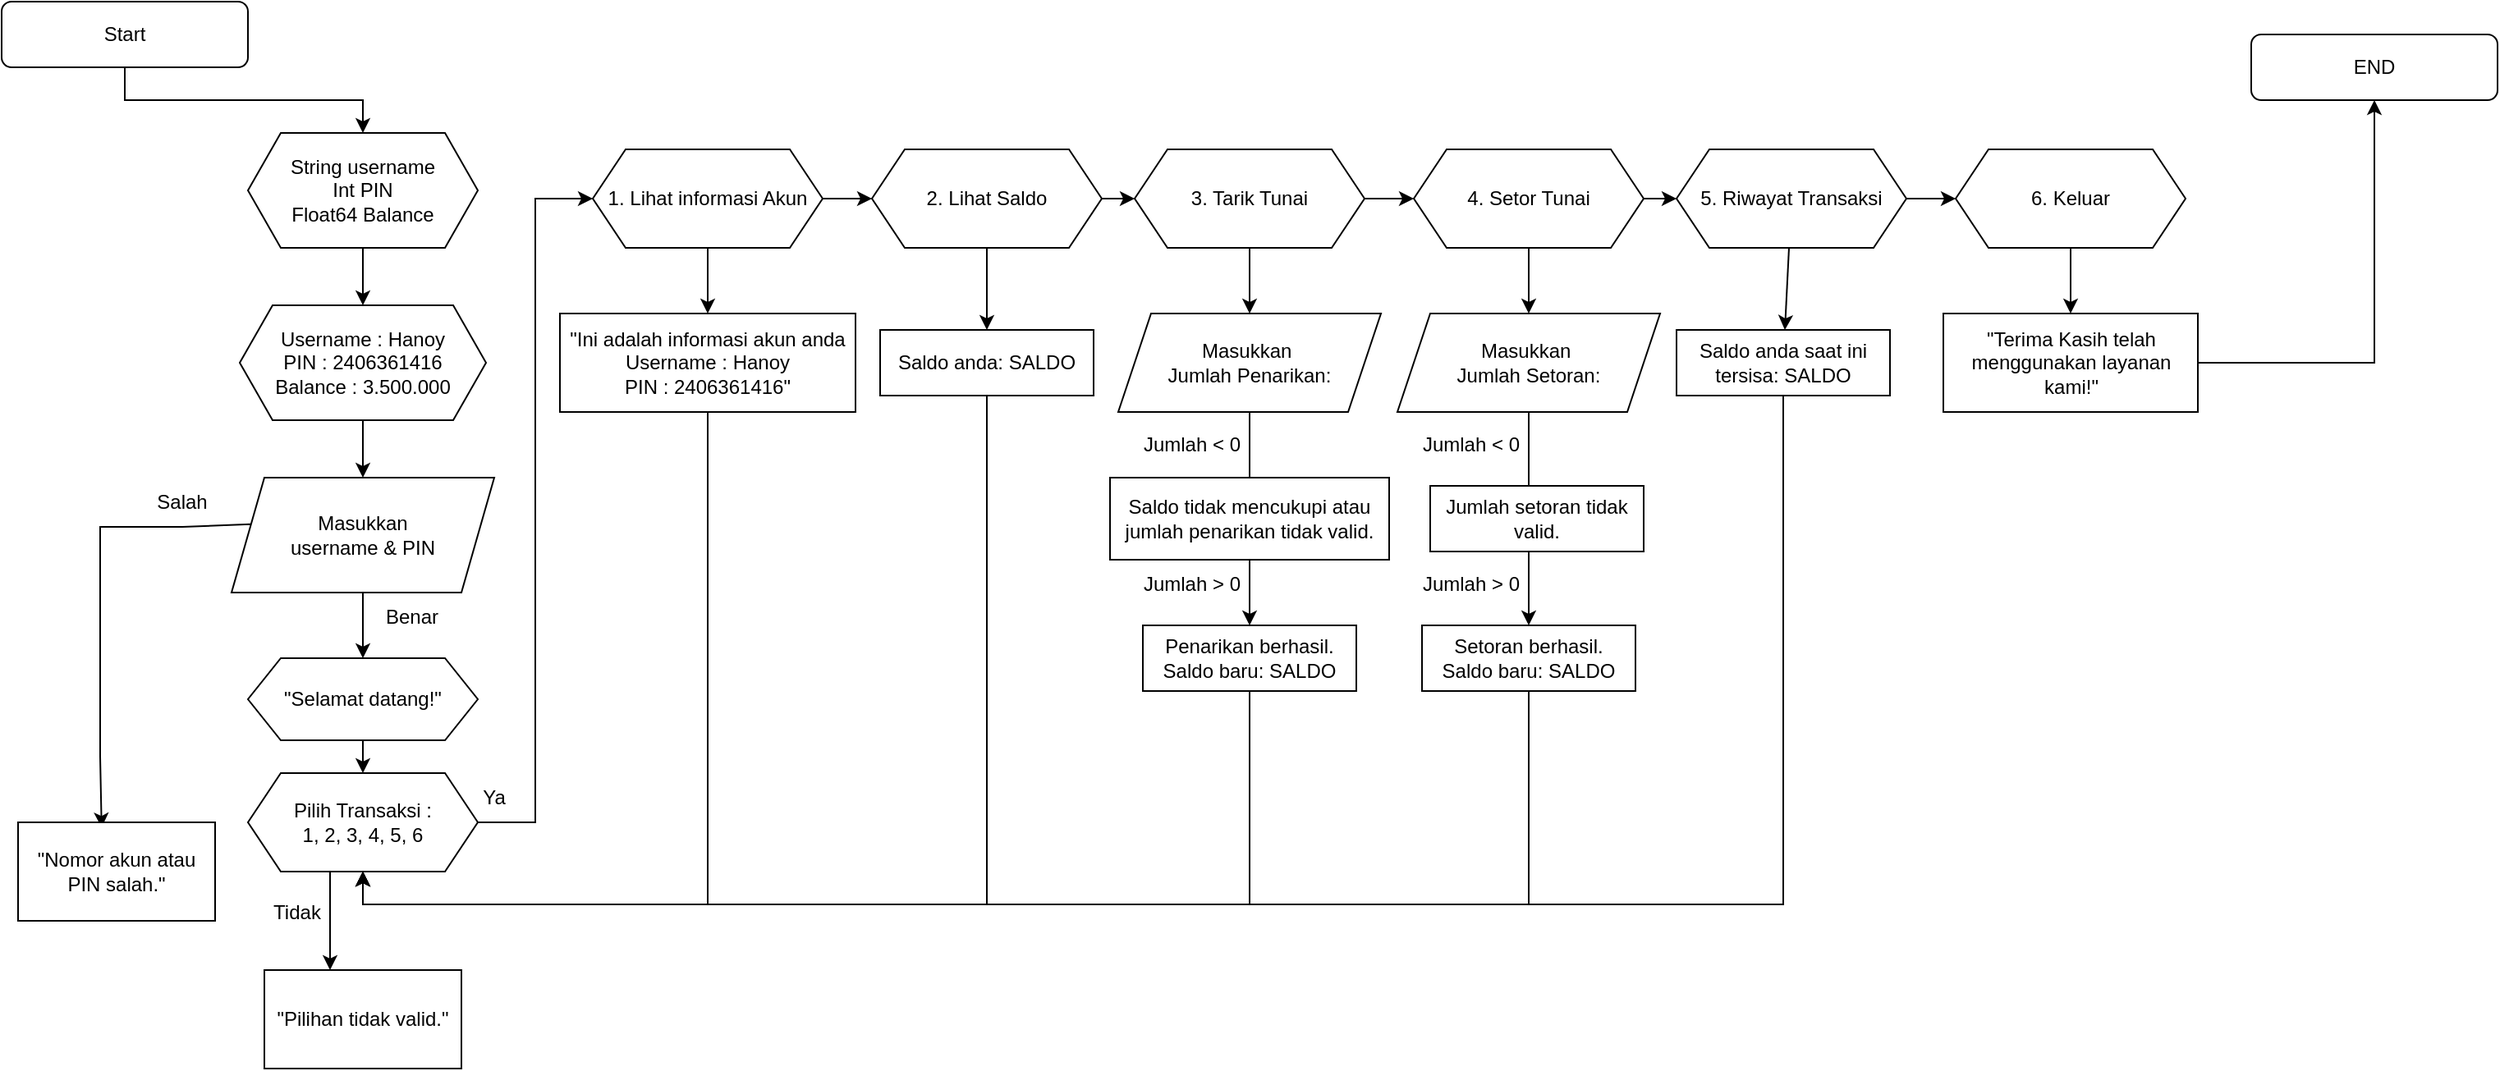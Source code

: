 <mxfile version="24.7.14">
  <diagram name="Page-1" id="ki6LL4In9BmSixZrtVQS">
    <mxGraphModel dx="1257" dy="669" grid="1" gridSize="10" guides="1" tooltips="1" connect="1" arrows="1" fold="1" page="1" pageScale="1" pageWidth="4681" pageHeight="3300" math="0" shadow="0">
      <root>
        <mxCell id="0" />
        <mxCell id="1" parent="0" />
        <mxCell id="BJggjXqKoemScY7N-QKa-19" value="" style="edgeStyle=orthogonalEdgeStyle;rounded=0;orthogonalLoop=1;jettySize=auto;html=1;" edge="1" parent="1" source="BJggjXqKoemScY7N-QKa-3" target="BJggjXqKoemScY7N-QKa-4">
          <mxGeometry relative="1" as="geometry" />
        </mxCell>
        <mxCell id="BJggjXqKoemScY7N-QKa-3" value="Start" style="rounded=1;whiteSpace=wrap;html=1;" vertex="1" parent="1">
          <mxGeometry x="30" y="40" width="150" height="40" as="geometry" />
        </mxCell>
        <mxCell id="BJggjXqKoemScY7N-QKa-20" value="" style="edgeStyle=orthogonalEdgeStyle;rounded=0;orthogonalLoop=1;jettySize=auto;html=1;" edge="1" parent="1" source="BJggjXqKoemScY7N-QKa-4" target="BJggjXqKoemScY7N-QKa-5">
          <mxGeometry relative="1" as="geometry" />
        </mxCell>
        <mxCell id="BJggjXqKoemScY7N-QKa-4" value="String username&lt;div&gt;Int PIN&lt;/div&gt;&lt;div&gt;Float64 Balance&lt;/div&gt;" style="shape=hexagon;perimeter=hexagonPerimeter2;whiteSpace=wrap;html=1;fixedSize=1;" vertex="1" parent="1">
          <mxGeometry x="180" y="120" width="140" height="70" as="geometry" />
        </mxCell>
        <mxCell id="BJggjXqKoemScY7N-QKa-21" value="" style="edgeStyle=orthogonalEdgeStyle;rounded=0;orthogonalLoop=1;jettySize=auto;html=1;" edge="1" parent="1" source="BJggjXqKoemScY7N-QKa-5" target="BJggjXqKoemScY7N-QKa-6">
          <mxGeometry relative="1" as="geometry" />
        </mxCell>
        <mxCell id="BJggjXqKoemScY7N-QKa-5" value="Username : Hanoy&lt;div&gt;PIN : 2406361416&lt;/div&gt;&lt;div&gt;Balance : 3.500.000&lt;/div&gt;" style="shape=hexagon;perimeter=hexagonPerimeter2;whiteSpace=wrap;html=1;fixedSize=1;" vertex="1" parent="1">
          <mxGeometry x="175" y="225" width="150" height="70" as="geometry" />
        </mxCell>
        <mxCell id="BJggjXqKoemScY7N-QKa-22" value="" style="edgeStyle=orthogonalEdgeStyle;rounded=0;orthogonalLoop=1;jettySize=auto;html=1;" edge="1" parent="1" source="BJggjXqKoemScY7N-QKa-6" target="BJggjXqKoemScY7N-QKa-8">
          <mxGeometry relative="1" as="geometry" />
        </mxCell>
        <mxCell id="BJggjXqKoemScY7N-QKa-31" value="" style="edgeStyle=orthogonalEdgeStyle;rounded=0;orthogonalLoop=1;jettySize=auto;html=1;" edge="1" parent="1" source="BJggjXqKoemScY7N-QKa-9" target="BJggjXqKoemScY7N-QKa-10">
          <mxGeometry relative="1" as="geometry" />
        </mxCell>
        <mxCell id="BJggjXqKoemScY7N-QKa-38" value="" style="edgeStyle=none;rounded=0;orthogonalLoop=1;jettySize=auto;html=1;" edge="1" parent="1" source="BJggjXqKoemScY7N-QKa-9" target="BJggjXqKoemScY7N-QKa-11">
          <mxGeometry relative="1" as="geometry" />
        </mxCell>
        <mxCell id="BJggjXqKoemScY7N-QKa-9" value="1. Lihat informasi Akun&lt;div&gt;&lt;/div&gt;" style="shape=hexagon;perimeter=hexagonPerimeter2;whiteSpace=wrap;html=1;fixedSize=1;" vertex="1" parent="1">
          <mxGeometry x="390" y="130" width="140" height="60" as="geometry" />
        </mxCell>
        <mxCell id="BJggjXqKoemScY7N-QKa-51" style="edgeStyle=orthogonalEdgeStyle;rounded=0;orthogonalLoop=1;jettySize=auto;html=1;entryX=0.5;entryY=1;entryDx=0;entryDy=0;" edge="1" parent="1" source="BJggjXqKoemScY7N-QKa-10" target="BJggjXqKoemScY7N-QKa-48">
          <mxGeometry relative="1" as="geometry">
            <Array as="points">
              <mxPoint x="460" y="590" />
              <mxPoint x="250" y="590" />
            </Array>
          </mxGeometry>
        </mxCell>
        <mxCell id="BJggjXqKoemScY7N-QKa-10" value="&quot;Ini adalah informasi akun anda&lt;div&gt;Username : Hanoy&lt;/div&gt;&lt;div&gt;PIN : 2406361416&quot;&lt;/div&gt;" style="rounded=0;whiteSpace=wrap;html=1;" vertex="1" parent="1">
          <mxGeometry x="370" y="230" width="180" height="60" as="geometry" />
        </mxCell>
        <mxCell id="BJggjXqKoemScY7N-QKa-32" value="" style="edgeStyle=orthogonalEdgeStyle;rounded=0;orthogonalLoop=1;jettySize=auto;html=1;" edge="1" parent="1" source="BJggjXqKoemScY7N-QKa-11" target="BJggjXqKoemScY7N-QKa-12">
          <mxGeometry relative="1" as="geometry" />
        </mxCell>
        <mxCell id="BJggjXqKoemScY7N-QKa-39" value="" style="edgeStyle=none;rounded=0;orthogonalLoop=1;jettySize=auto;html=1;" edge="1" parent="1" source="BJggjXqKoemScY7N-QKa-11" target="BJggjXqKoemScY7N-QKa-13">
          <mxGeometry relative="1" as="geometry" />
        </mxCell>
        <mxCell id="BJggjXqKoemScY7N-QKa-11" value="2. Lihat Saldo&lt;div&gt;&lt;/div&gt;" style="shape=hexagon;perimeter=hexagonPerimeter2;whiteSpace=wrap;html=1;fixedSize=1;" vertex="1" parent="1">
          <mxGeometry x="560" y="130" width="140" height="60" as="geometry" />
        </mxCell>
        <mxCell id="BJggjXqKoemScY7N-QKa-53" style="edgeStyle=orthogonalEdgeStyle;rounded=0;orthogonalLoop=1;jettySize=auto;html=1;entryX=0.5;entryY=1;entryDx=0;entryDy=0;" edge="1" parent="1" source="BJggjXqKoemScY7N-QKa-12" target="BJggjXqKoemScY7N-QKa-48">
          <mxGeometry relative="1" as="geometry">
            <Array as="points">
              <mxPoint x="630" y="590" />
              <mxPoint x="250" y="590" />
            </Array>
          </mxGeometry>
        </mxCell>
        <mxCell id="BJggjXqKoemScY7N-QKa-12" value="Saldo anda: SALDO" style="rounded=0;whiteSpace=wrap;html=1;" vertex="1" parent="1">
          <mxGeometry x="565" y="240" width="130" height="40" as="geometry" />
        </mxCell>
        <mxCell id="BJggjXqKoemScY7N-QKa-33" value="" style="edgeStyle=orthogonalEdgeStyle;rounded=0;orthogonalLoop=1;jettySize=auto;html=1;" edge="1" parent="1" source="BJggjXqKoemScY7N-QKa-13" target="BJggjXqKoemScY7N-QKa-14">
          <mxGeometry relative="1" as="geometry" />
        </mxCell>
        <mxCell id="BJggjXqKoemScY7N-QKa-40" value="" style="edgeStyle=none;rounded=0;orthogonalLoop=1;jettySize=auto;html=1;" edge="1" parent="1" source="BJggjXqKoemScY7N-QKa-13" target="BJggjXqKoemScY7N-QKa-15">
          <mxGeometry relative="1" as="geometry" />
        </mxCell>
        <mxCell id="BJggjXqKoemScY7N-QKa-13" value="3. Tarik Tunai&lt;div&gt;&lt;/div&gt;" style="shape=hexagon;perimeter=hexagonPerimeter2;whiteSpace=wrap;html=1;fixedSize=1;" vertex="1" parent="1">
          <mxGeometry x="720" y="130" width="140" height="60" as="geometry" />
        </mxCell>
        <mxCell id="BJggjXqKoemScY7N-QKa-34" style="edgeStyle=orthogonalEdgeStyle;rounded=0;orthogonalLoop=1;jettySize=auto;html=1;exitX=0.5;exitY=1;exitDx=0;exitDy=0;entryX=0.5;entryY=0;entryDx=0;entryDy=0;" edge="1" parent="1" source="BJggjXqKoemScY7N-QKa-14" target="BJggjXqKoemScY7N-QKa-23">
          <mxGeometry relative="1" as="geometry" />
        </mxCell>
        <mxCell id="BJggjXqKoemScY7N-QKa-14" value="Masukkan&amp;nbsp;&lt;div&gt;Jumlah Penarikan:&lt;/div&gt;" style="shape=parallelogram;perimeter=parallelogramPerimeter;whiteSpace=wrap;html=1;fixedSize=1;" vertex="1" parent="1">
          <mxGeometry x="710" y="230" width="160" height="60" as="geometry" />
        </mxCell>
        <mxCell id="BJggjXqKoemScY7N-QKa-35" value="" style="edgeStyle=orthogonalEdgeStyle;rounded=0;orthogonalLoop=1;jettySize=auto;html=1;" edge="1" parent="1" source="BJggjXqKoemScY7N-QKa-15" target="BJggjXqKoemScY7N-QKa-16">
          <mxGeometry relative="1" as="geometry" />
        </mxCell>
        <mxCell id="BJggjXqKoemScY7N-QKa-41" value="" style="edgeStyle=none;rounded=0;orthogonalLoop=1;jettySize=auto;html=1;" edge="1" parent="1" source="BJggjXqKoemScY7N-QKa-15" target="BJggjXqKoemScY7N-QKa-17">
          <mxGeometry relative="1" as="geometry" />
        </mxCell>
        <mxCell id="BJggjXqKoemScY7N-QKa-15" value="4. Setor Tunai&lt;div&gt;&lt;/div&gt;" style="shape=hexagon;perimeter=hexagonPerimeter2;whiteSpace=wrap;html=1;fixedSize=1;" vertex="1" parent="1">
          <mxGeometry x="890" y="130" width="140" height="60" as="geometry" />
        </mxCell>
        <mxCell id="BJggjXqKoemScY7N-QKa-36" style="edgeStyle=none;rounded=0;orthogonalLoop=1;jettySize=auto;html=1;exitX=0.5;exitY=1;exitDx=0;exitDy=0;entryX=0.5;entryY=0;entryDx=0;entryDy=0;" edge="1" parent="1" source="BJggjXqKoemScY7N-QKa-16" target="BJggjXqKoemScY7N-QKa-24">
          <mxGeometry relative="1" as="geometry" />
        </mxCell>
        <mxCell id="BJggjXqKoemScY7N-QKa-16" value="Masukkan&amp;nbsp;&lt;div&gt;Jumlah Setoran:&lt;/div&gt;" style="shape=parallelogram;perimeter=parallelogramPerimeter;whiteSpace=wrap;html=1;fixedSize=1;" vertex="1" parent="1">
          <mxGeometry x="880" y="230" width="160" height="60" as="geometry" />
        </mxCell>
        <mxCell id="BJggjXqKoemScY7N-QKa-37" value="" style="edgeStyle=none;rounded=0;orthogonalLoop=1;jettySize=auto;html=1;" edge="1" parent="1" source="BJggjXqKoemScY7N-QKa-17" target="BJggjXqKoemScY7N-QKa-18">
          <mxGeometry relative="1" as="geometry" />
        </mxCell>
        <mxCell id="BJggjXqKoemScY7N-QKa-59" value="" style="edgeStyle=orthogonalEdgeStyle;rounded=0;orthogonalLoop=1;jettySize=auto;html=1;" edge="1" parent="1" source="BJggjXqKoemScY7N-QKa-17" target="BJggjXqKoemScY7N-QKa-57">
          <mxGeometry relative="1" as="geometry" />
        </mxCell>
        <mxCell id="BJggjXqKoemScY7N-QKa-17" value="5. Riwayat Transaksi&lt;div&gt;&lt;/div&gt;" style="shape=hexagon;perimeter=hexagonPerimeter2;whiteSpace=wrap;html=1;fixedSize=1;" vertex="1" parent="1">
          <mxGeometry x="1050" y="130" width="140" height="60" as="geometry" />
        </mxCell>
        <mxCell id="BJggjXqKoemScY7N-QKa-56" style="edgeStyle=orthogonalEdgeStyle;rounded=0;orthogonalLoop=1;jettySize=auto;html=1;entryX=0.5;entryY=1;entryDx=0;entryDy=0;" edge="1" parent="1" source="BJggjXqKoemScY7N-QKa-18" target="BJggjXqKoemScY7N-QKa-48">
          <mxGeometry relative="1" as="geometry">
            <Array as="points">
              <mxPoint x="1115" y="590" />
              <mxPoint x="250" y="590" />
            </Array>
          </mxGeometry>
        </mxCell>
        <mxCell id="BJggjXqKoemScY7N-QKa-18" value="Saldo anda saat ini tersisa: SALDO" style="rounded=0;whiteSpace=wrap;html=1;" vertex="1" parent="1">
          <mxGeometry x="1050" y="240" width="130" height="40" as="geometry" />
        </mxCell>
        <mxCell id="BJggjXqKoemScY7N-QKa-54" style="edgeStyle=orthogonalEdgeStyle;rounded=0;orthogonalLoop=1;jettySize=auto;html=1;entryX=0.5;entryY=1;entryDx=0;entryDy=0;" edge="1" parent="1" source="BJggjXqKoemScY7N-QKa-23" target="BJggjXqKoemScY7N-QKa-48">
          <mxGeometry relative="1" as="geometry">
            <Array as="points">
              <mxPoint x="790" y="590" />
              <mxPoint x="250" y="590" />
            </Array>
          </mxGeometry>
        </mxCell>
        <mxCell id="BJggjXqKoemScY7N-QKa-23" value="Penarikan berhasil. Saldo baru: SALDO" style="rounded=0;whiteSpace=wrap;html=1;" vertex="1" parent="1">
          <mxGeometry x="725" y="420" width="130" height="40" as="geometry" />
        </mxCell>
        <mxCell id="BJggjXqKoemScY7N-QKa-55" style="edgeStyle=orthogonalEdgeStyle;rounded=0;orthogonalLoop=1;jettySize=auto;html=1;entryX=0.5;entryY=1;entryDx=0;entryDy=0;" edge="1" parent="1" source="BJggjXqKoemScY7N-QKa-24" target="BJggjXqKoemScY7N-QKa-48">
          <mxGeometry relative="1" as="geometry">
            <Array as="points">
              <mxPoint x="960" y="590" />
              <mxPoint x="250" y="590" />
            </Array>
          </mxGeometry>
        </mxCell>
        <mxCell id="BJggjXqKoemScY7N-QKa-24" value="Setoran berhasil.&lt;div&gt;Saldo baru: SALDO&lt;/div&gt;" style="rounded=0;whiteSpace=wrap;html=1;" vertex="1" parent="1">
          <mxGeometry x="895" y="420" width="130" height="40" as="geometry" />
        </mxCell>
        <mxCell id="BJggjXqKoemScY7N-QKa-45" value="" style="edgeStyle=none;rounded=0;orthogonalLoop=1;jettySize=auto;html=1;entryX=0.424;entryY=0.052;entryDx=0;entryDy=0;entryPerimeter=0;exitX=0.072;exitY=0.406;exitDx=0;exitDy=0;exitPerimeter=0;" edge="1" parent="1" source="BJggjXqKoemScY7N-QKa-6" target="BJggjXqKoemScY7N-QKa-44">
          <mxGeometry relative="1" as="geometry">
            <Array as="points">
              <mxPoint x="140" y="360" />
              <mxPoint x="90" y="360" />
              <mxPoint x="90" y="440" />
              <mxPoint x="90" y="500" />
            </Array>
          </mxGeometry>
        </mxCell>
        <mxCell id="BJggjXqKoemScY7N-QKa-6" value="Masukkan&lt;div&gt;username &amp;amp; PIN&lt;/div&gt;" style="shape=parallelogram;perimeter=parallelogramPerimeter;whiteSpace=wrap;html=1;fixedSize=1;" vertex="1" parent="1">
          <mxGeometry x="170" y="330" width="160" height="70" as="geometry" />
        </mxCell>
        <mxCell id="BJggjXqKoemScY7N-QKa-49" value="" style="edgeStyle=none;rounded=0;orthogonalLoop=1;jettySize=auto;html=1;" edge="1" parent="1" source="BJggjXqKoemScY7N-QKa-8" target="BJggjXqKoemScY7N-QKa-48">
          <mxGeometry relative="1" as="geometry" />
        </mxCell>
        <mxCell id="BJggjXqKoemScY7N-QKa-8" value="&lt;div&gt;&quot;Selamat datang!&quot;&lt;/div&gt;" style="shape=hexagon;perimeter=hexagonPerimeter2;whiteSpace=wrap;html=1;fixedSize=1;" vertex="1" parent="1">
          <mxGeometry x="180" y="440" width="140" height="50" as="geometry" />
        </mxCell>
        <mxCell id="BJggjXqKoemScY7N-QKa-44" value="&quot;Nomor akun atau&lt;div&gt;PIN salah.&quot;&lt;/div&gt;" style="whiteSpace=wrap;html=1;" vertex="1" parent="1">
          <mxGeometry x="40" y="540" width="120" height="60" as="geometry" />
        </mxCell>
        <mxCell id="BJggjXqKoemScY7N-QKa-46" value="Salah" style="text;html=1;align=center;verticalAlign=middle;whiteSpace=wrap;rounded=0;" vertex="1" parent="1">
          <mxGeometry x="110" y="330" width="60" height="30" as="geometry" />
        </mxCell>
        <mxCell id="BJggjXqKoemScY7N-QKa-47" value="Benar" style="text;html=1;align=center;verticalAlign=middle;whiteSpace=wrap;rounded=0;" vertex="1" parent="1">
          <mxGeometry x="250" y="400" width="60" height="30" as="geometry" />
        </mxCell>
        <mxCell id="BJggjXqKoemScY7N-QKa-50" style="edgeStyle=orthogonalEdgeStyle;rounded=0;orthogonalLoop=1;jettySize=auto;html=1;entryX=0;entryY=0.5;entryDx=0;entryDy=0;" edge="1" parent="1" source="BJggjXqKoemScY7N-QKa-48" target="BJggjXqKoemScY7N-QKa-9">
          <mxGeometry relative="1" as="geometry" />
        </mxCell>
        <mxCell id="BJggjXqKoemScY7N-QKa-71" style="edgeStyle=orthogonalEdgeStyle;rounded=0;orthogonalLoop=1;jettySize=auto;html=1;" edge="1" parent="1" source="BJggjXqKoemScY7N-QKa-48" target="BJggjXqKoemScY7N-QKa-70">
          <mxGeometry relative="1" as="geometry">
            <Array as="points">
              <mxPoint x="230" y="600" />
              <mxPoint x="230" y="600" />
            </Array>
          </mxGeometry>
        </mxCell>
        <mxCell id="BJggjXqKoemScY7N-QKa-48" value="Pilih Transaksi :&lt;div&gt;1, 2, 3, 4, 5, 6&lt;/div&gt;" style="shape=hexagon;perimeter=hexagonPerimeter2;whiteSpace=wrap;html=1;fixedSize=1;" vertex="1" parent="1">
          <mxGeometry x="180" y="510" width="140" height="60" as="geometry" />
        </mxCell>
        <mxCell id="BJggjXqKoemScY7N-QKa-60" value="" style="edgeStyle=orthogonalEdgeStyle;rounded=0;orthogonalLoop=1;jettySize=auto;html=1;" edge="1" parent="1" source="BJggjXqKoemScY7N-QKa-57" target="BJggjXqKoemScY7N-QKa-58">
          <mxGeometry relative="1" as="geometry" />
        </mxCell>
        <mxCell id="BJggjXqKoemScY7N-QKa-57" value="6. Keluar&lt;div&gt;&lt;/div&gt;" style="shape=hexagon;perimeter=hexagonPerimeter2;whiteSpace=wrap;html=1;fixedSize=1;" vertex="1" parent="1">
          <mxGeometry x="1220" y="130" width="140" height="60" as="geometry" />
        </mxCell>
        <mxCell id="BJggjXqKoemScY7N-QKa-68" style="edgeStyle=orthogonalEdgeStyle;rounded=0;orthogonalLoop=1;jettySize=auto;html=1;" edge="1" parent="1" source="BJggjXqKoemScY7N-QKa-58" target="BJggjXqKoemScY7N-QKa-67">
          <mxGeometry relative="1" as="geometry" />
        </mxCell>
        <mxCell id="BJggjXqKoemScY7N-QKa-58" value="&quot;Terima Kasih telah menggunakan layanan kami!&quot;" style="rounded=0;whiteSpace=wrap;html=1;" vertex="1" parent="1">
          <mxGeometry x="1212.5" y="230" width="155" height="60" as="geometry" />
        </mxCell>
        <mxCell id="BJggjXqKoemScY7N-QKa-61" value="Saldo tidak mencukupi atau jumlah penarikan tidak valid." style="rounded=0;whiteSpace=wrap;html=1;" vertex="1" parent="1">
          <mxGeometry x="705" y="330" width="170" height="50" as="geometry" />
        </mxCell>
        <mxCell id="BJggjXqKoemScY7N-QKa-62" value="Jumlah &amp;lt; 0" style="text;html=1;align=center;verticalAlign=middle;whiteSpace=wrap;rounded=0;" vertex="1" parent="1">
          <mxGeometry x="720" y="295" width="70" height="30" as="geometry" />
        </mxCell>
        <mxCell id="BJggjXqKoemScY7N-QKa-63" value="Jumlah &amp;gt; 0" style="text;html=1;align=center;verticalAlign=middle;whiteSpace=wrap;rounded=0;" vertex="1" parent="1">
          <mxGeometry x="710" y="380" width="90" height="30" as="geometry" />
        </mxCell>
        <mxCell id="BJggjXqKoemScY7N-QKa-64" value="Jumlah setoran tidak valid." style="rounded=0;whiteSpace=wrap;html=1;" vertex="1" parent="1">
          <mxGeometry x="900" y="335" width="130" height="40" as="geometry" />
        </mxCell>
        <mxCell id="BJggjXqKoemScY7N-QKa-65" value="Jumlah &amp;lt; 0" style="text;html=1;align=center;verticalAlign=middle;whiteSpace=wrap;rounded=0;" vertex="1" parent="1">
          <mxGeometry x="890" y="295" width="70" height="30" as="geometry" />
        </mxCell>
        <mxCell id="BJggjXqKoemScY7N-QKa-66" value="Jumlah &amp;gt; 0" style="text;html=1;align=center;verticalAlign=middle;whiteSpace=wrap;rounded=0;" vertex="1" parent="1">
          <mxGeometry x="880" y="380" width="90" height="30" as="geometry" />
        </mxCell>
        <mxCell id="BJggjXqKoemScY7N-QKa-67" value="END" style="rounded=1;whiteSpace=wrap;html=1;" vertex="1" parent="1">
          <mxGeometry x="1400" y="60" width="150" height="40" as="geometry" />
        </mxCell>
        <mxCell id="BJggjXqKoemScY7N-QKa-69" value="Ya" style="text;html=1;align=center;verticalAlign=middle;whiteSpace=wrap;rounded=0;" vertex="1" parent="1">
          <mxGeometry x="300" y="510" width="60" height="30" as="geometry" />
        </mxCell>
        <mxCell id="BJggjXqKoemScY7N-QKa-70" value="&quot;Pilihan tidak valid.&quot;" style="whiteSpace=wrap;html=1;" vertex="1" parent="1">
          <mxGeometry x="190" y="630" width="120" height="60" as="geometry" />
        </mxCell>
        <mxCell id="BJggjXqKoemScY7N-QKa-72" value="Tidak" style="text;html=1;align=center;verticalAlign=middle;whiteSpace=wrap;rounded=0;" vertex="1" parent="1">
          <mxGeometry x="180" y="580" width="60" height="30" as="geometry" />
        </mxCell>
      </root>
    </mxGraphModel>
  </diagram>
</mxfile>
